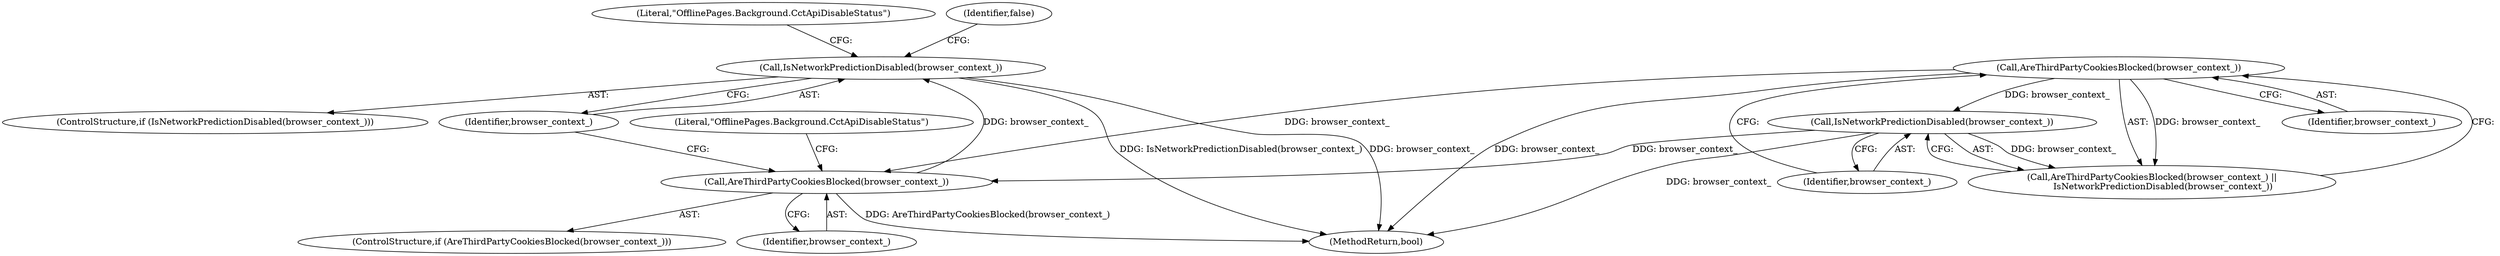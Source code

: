 digraph "1_Chrome_35eb28748d45b87695a69eceffaff73a0be476af@del" {
"1000157" [label="(Call,IsNetworkPredictionDisabled(browser_context_))"];
"1000143" [label="(Call,AreThirdPartyCookiesBlocked(browser_context_))"];
"1000131" [label="(Call,AreThirdPartyCookiesBlocked(browser_context_))"];
"1000133" [label="(Call,IsNetworkPredictionDisabled(browser_context_))"];
"1000161" [label="(Literal,\"OfflinePages.Background.CctApiDisableStatus\")"];
"1000156" [label="(ControlStructure,if (IsNetworkPredictionDisabled(browser_context_)))"];
"1000132" [label="(Identifier,browser_context_)"];
"1000131" [label="(Call,AreThirdPartyCookiesBlocked(browser_context_))"];
"1000134" [label="(Identifier,browser_context_)"];
"1000157" [label="(Call,IsNetworkPredictionDisabled(browser_context_))"];
"1000158" [label="(Identifier,browser_context_)"];
"1000142" [label="(ControlStructure,if (AreThirdPartyCookiesBlocked(browser_context_)))"];
"1000143" [label="(Call,AreThirdPartyCookiesBlocked(browser_context_))"];
"1000144" [label="(Identifier,browser_context_)"];
"1000133" [label="(Call,IsNetworkPredictionDisabled(browser_context_))"];
"1000171" [label="(Identifier,false)"];
"1000130" [label="(Call,AreThirdPartyCookiesBlocked(browser_context_) ||\n        IsNetworkPredictionDisabled(browser_context_))"];
"1000260" [label="(MethodReturn,bool)"];
"1000147" [label="(Literal,\"OfflinePages.Background.CctApiDisableStatus\")"];
"1000157" -> "1000156"  [label="AST: "];
"1000157" -> "1000158"  [label="CFG: "];
"1000158" -> "1000157"  [label="AST: "];
"1000161" -> "1000157"  [label="CFG: "];
"1000171" -> "1000157"  [label="CFG: "];
"1000157" -> "1000260"  [label="DDG: IsNetworkPredictionDisabled(browser_context_)"];
"1000157" -> "1000260"  [label="DDG: browser_context_"];
"1000143" -> "1000157"  [label="DDG: browser_context_"];
"1000143" -> "1000142"  [label="AST: "];
"1000143" -> "1000144"  [label="CFG: "];
"1000144" -> "1000143"  [label="AST: "];
"1000147" -> "1000143"  [label="CFG: "];
"1000158" -> "1000143"  [label="CFG: "];
"1000143" -> "1000260"  [label="DDG: AreThirdPartyCookiesBlocked(browser_context_)"];
"1000131" -> "1000143"  [label="DDG: browser_context_"];
"1000133" -> "1000143"  [label="DDG: browser_context_"];
"1000131" -> "1000130"  [label="AST: "];
"1000131" -> "1000132"  [label="CFG: "];
"1000132" -> "1000131"  [label="AST: "];
"1000134" -> "1000131"  [label="CFG: "];
"1000130" -> "1000131"  [label="CFG: "];
"1000131" -> "1000260"  [label="DDG: browser_context_"];
"1000131" -> "1000130"  [label="DDG: browser_context_"];
"1000131" -> "1000133"  [label="DDG: browser_context_"];
"1000133" -> "1000130"  [label="AST: "];
"1000133" -> "1000134"  [label="CFG: "];
"1000134" -> "1000133"  [label="AST: "];
"1000130" -> "1000133"  [label="CFG: "];
"1000133" -> "1000260"  [label="DDG: browser_context_"];
"1000133" -> "1000130"  [label="DDG: browser_context_"];
}
